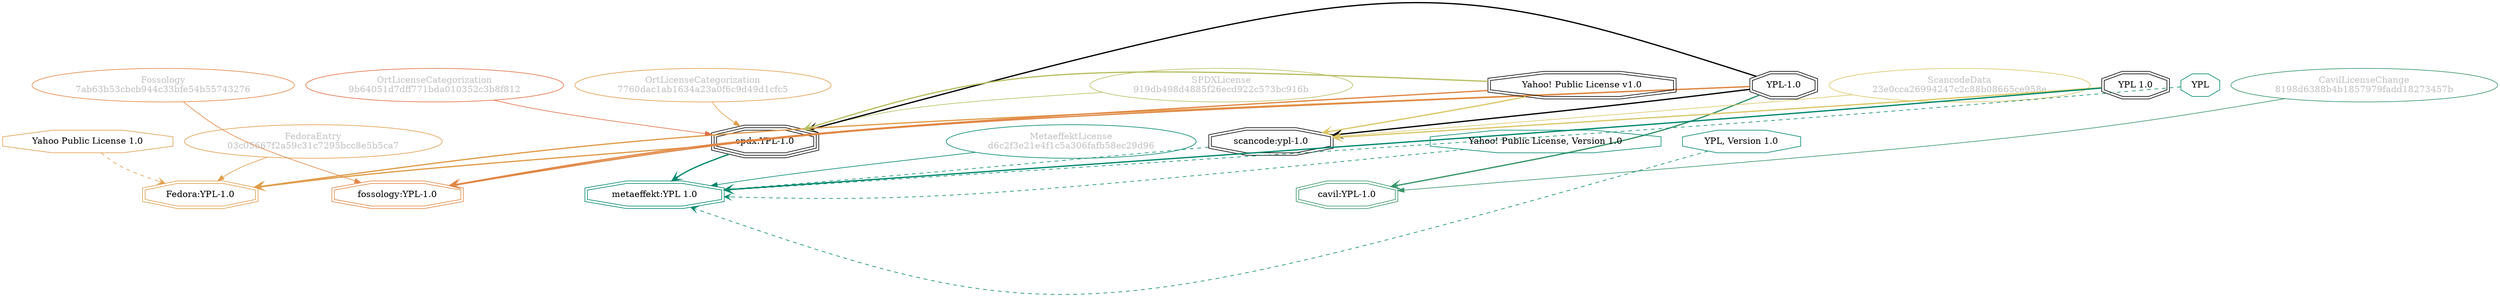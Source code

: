 strict digraph {
    node [shape=box];
    graph [splines=curved];
    4393 [label="SPDXLicense\n919db498d4885f26ecd922c573bc916b"
         ,fontcolor=gray
         ,color="#b8bf62"
         ,fillcolor="beige;1"
         ,shape=ellipse];
    4394 [label="spdx:YPL-1.0"
         ,shape=tripleoctagon];
    4395 [label="YPL-1.0"
         ,shape=doubleoctagon];
    4396 [label="Yahoo! Public License v1.0"
         ,shape=doubleoctagon];
    8509 [label="FedoraEntry\n03c05667f2a59c31c7295bcc8e5b5ca7"
         ,fontcolor=gray
         ,color="#e09d4b"
         ,fillcolor="beige;1"
         ,shape=ellipse];
    8510 [label="Fedora:YPL-1.0"
         ,color="#e09d4b"
         ,shape=doubleoctagon];
    8511 [label="Yahoo Public License 1.0"
         ,color="#e09d4b"
         ,shape=octagon];
    25705 [label="ScancodeData\n23e0cca26994247c2c88b08665ce958e"
          ,fontcolor=gray
          ,color="#dac767"
          ,fillcolor="beige;1"
          ,shape=ellipse];
    25706 [label="scancode:ypl-1.0"
          ,shape=doubleoctagon];
    25707 [label="YPL 1.0"
          ,shape=doubleoctagon];
    27422 [label="Fossology\n7ab63b53cbcb944c33bfe54b55743276"
          ,fontcolor=gray
          ,color="#e18745"
          ,fillcolor="beige;1"
          ,shape=ellipse];
    27423 [label="fossology:YPL-1.0"
          ,color="#e18745"
          ,shape=doubleoctagon];
    35267 [label="OrtLicenseCategorization\n9b64051d7dff771bda010352c3b8f812"
          ,fontcolor=gray
          ,color="#e06f45"
          ,fillcolor="beige;1"
          ,shape=ellipse];
    36273 [label="OrtLicenseCategorization\n7760dac1ab1634a23a0f6c9d49d1cfc5"
          ,fontcolor=gray
          ,color="#e09d4b"
          ,fillcolor="beige;1"
          ,shape=ellipse];
    38158 [label="CavilLicenseChange\n8198d6388b4b1857979fadd18273457b"
          ,fontcolor=gray
          ,color="#379469"
          ,fillcolor="beige;1"
          ,shape=ellipse];
    38159 [label="cavil:YPL-1.0"
          ,color="#379469"
          ,shape=doubleoctagon];
    49775 [label=YPL
          ,color="#00876c"
          ,shape=octagon];
    49778 [label="MetaeffektLicense\nd6c2f3e21e4f1c5a306fafb58ec29d96"
          ,fontcolor=gray
          ,color="#00876c"
          ,fillcolor="beige;1"
          ,shape=ellipse];
    49779 [label="metaeffekt:YPL 1.0"
          ,color="#00876c"
          ,shape=doubleoctagon];
    49780 [label="YPL, Version 1.0"
          ,color="#00876c"
          ,shape=octagon];
    49781 [label="Yahoo! Public License, Version 1.0"
          ,color="#00876c"
          ,shape=octagon];
    4393 -> 4394 [weight=0.5
                 ,color="#b8bf62"];
    4394 -> 8510 [style=bold
                 ,arrowhead=vee
                 ,weight=0.7
                 ,color="#e09d4b"];
    4394 -> 49779 [style=bold
                  ,arrowhead=vee
                  ,weight=0.7
                  ,color="#00876c"];
    4395 -> 4394 [style=bold
                 ,arrowhead=vee
                 ,weight=0.7];
    4395 -> 8510 [style=bold
                 ,arrowhead=vee
                 ,weight=0.7
                 ,color="#e09d4b"];
    4395 -> 25706 [style=bold
                  ,arrowhead=vee
                  ,weight=0.7];
    4395 -> 27423 [style=bold
                  ,arrowhead=vee
                  ,weight=0.7
                  ,color="#e18745"];
    4395 -> 38159 [style=bold
                  ,arrowhead=vee
                  ,weight=0.7
                  ,color="#379469"];
    4395 -> 38159 [style=bold
                  ,arrowhead=vee
                  ,weight=0.7
                  ,color="#379469"];
    4396 -> 4394 [style=bold
                 ,arrowhead=vee
                 ,weight=0.7
                 ,color="#b8bf62"];
    4396 -> 25706 [style=bold
                  ,arrowhead=vee
                  ,weight=0.7
                  ,color="#dac767"];
    4396 -> 27423 [style=bold
                  ,arrowhead=vee
                  ,weight=0.7
                  ,color="#e18745"];
    8509 -> 8510 [weight=0.5
                 ,color="#e09d4b"];
    8511 -> 8510 [style=dashed
                 ,arrowhead=vee
                 ,weight=0.5
                 ,color="#e09d4b"];
    25705 -> 25706 [weight=0.5
                   ,color="#dac767"];
    25706 -> 49779 [style=dashed
                   ,arrowhead=vee
                   ,weight=0.5
                   ,color="#00876c"];
    25707 -> 25706 [style=bold
                   ,arrowhead=vee
                   ,weight=0.7
                   ,color="#dac767"];
    25707 -> 49779 [style=bold
                   ,arrowhead=vee
                   ,weight=0.7
                   ,color="#00876c"];
    25707 -> 49779 [style=bold
                   ,arrowhead=vee
                   ,weight=0.7
                   ,color="#00876c"];
    27422 -> 27423 [weight=0.5
                   ,color="#e18745"];
    35267 -> 4394 [weight=0.5
                  ,color="#e06f45"];
    36273 -> 4394 [weight=0.5
                  ,color="#e09d4b"];
    38158 -> 38159 [weight=0.5
                   ,color="#379469"];
    49775 -> 49779 [style=dashed
                   ,arrowhead=vee
                   ,weight=0.5
                   ,color="#00876c"];
    49778 -> 49779 [weight=0.5
                   ,color="#00876c"];
    49780 -> 49779 [style=dashed
                   ,arrowhead=vee
                   ,weight=0.5
                   ,color="#00876c"];
    49781 -> 49779 [style=dashed
                   ,arrowhead=vee
                   ,weight=0.5
                   ,color="#00876c"];
}
